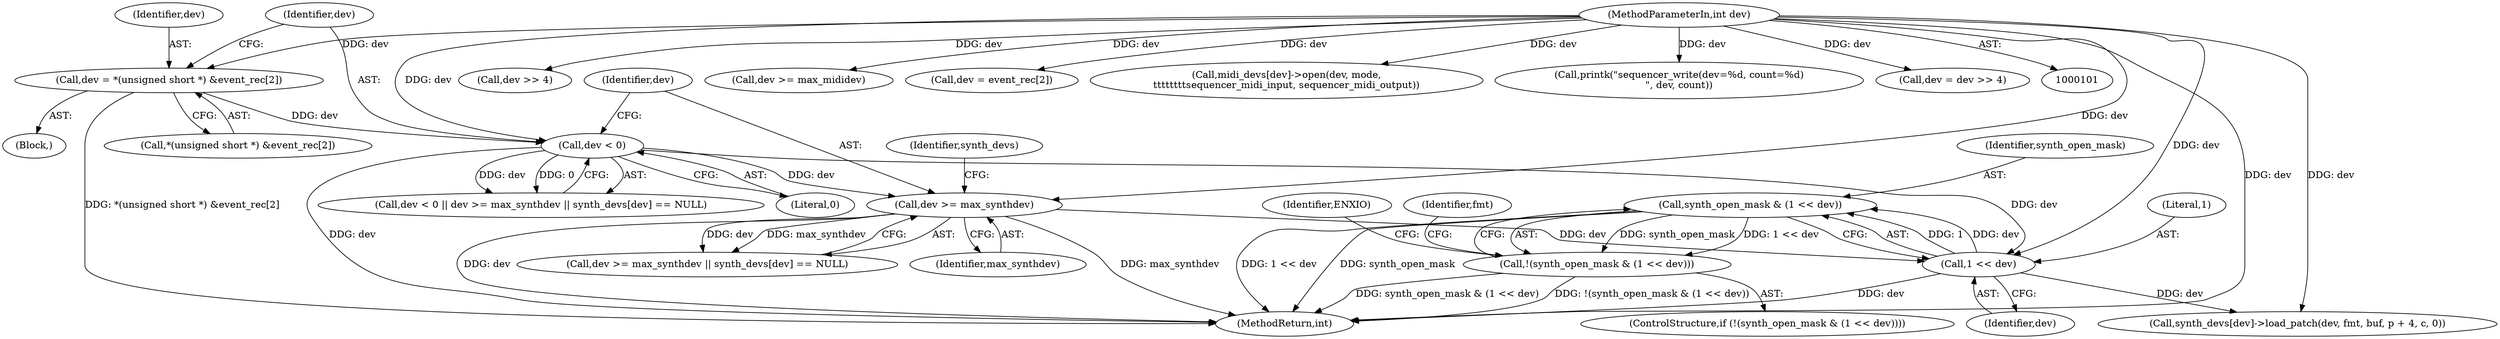 digraph "0_linux_b769f49463711205d57286e64cf535ed4daf59e9_1@API" {
"1000196" [label="(Call,synth_open_mask & (1 << dev))"];
"1000198" [label="(Call,1 << dev)"];
"1000183" [label="(Call,dev >= max_synthdev)"];
"1000179" [label="(Call,dev < 0)"];
"1000168" [label="(Call,dev = *(unsigned short *) &event_rec[2])"];
"1000102" [label="(MethodParameterIn,int dev)"];
"1000195" [label="(Call,!(synth_open_mask & (1 << dev)))"];
"1000185" [label="(Identifier,max_synthdev)"];
"1000217" [label="(Call,synth_devs[dev]->load_patch(dev, fmt, buf, p + 4, c, 0))"];
"1000198" [label="(Call,1 << dev)"];
"1000197" [label="(Identifier,synth_open_mask)"];
"1000122" [label="(Call,dev >> 4)"];
"1000194" [label="(ControlStructure,if (!(synth_open_mask & (1 << dev))))"];
"1000199" [label="(Literal,1)"];
"1000416" [label="(MethodReturn,int)"];
"1000169" [label="(Identifier,dev)"];
"1000179" [label="(Call,dev < 0)"];
"1000203" [label="(Identifier,ENXIO)"];
"1000170" [label="(Call,*(unsigned short *) &event_rec[2])"];
"1000165" [label="(Block,)"];
"1000168" [label="(Call,dev = *(unsigned short *) &event_rec[2])"];
"1000188" [label="(Identifier,synth_devs)"];
"1000181" [label="(Literal,0)"];
"1000200" [label="(Identifier,dev)"];
"1000330" [label="(Call,dev >= max_mididev)"];
"1000205" [label="(Identifier,fmt)"];
"1000196" [label="(Call,synth_open_mask & (1 << dev))"];
"1000323" [label="(Call,dev = event_rec[2])"];
"1000102" [label="(MethodParameterIn,int dev)"];
"1000350" [label="(Call,midi_devs[dev]->open(dev, mode,\n\t\t\t\t\t\t\t\tsequencer_midi_input, sequencer_midi_output))"];
"1000184" [label="(Identifier,dev)"];
"1000178" [label="(Call,dev < 0 || dev >= max_synthdev || synth_devs[dev] == NULL)"];
"1000195" [label="(Call,!(synth_open_mask & (1 << dev)))"];
"1000182" [label="(Call,dev >= max_synthdev || synth_devs[dev] == NULL)"];
"1000126" [label="(Call,printk(\"sequencer_write(dev=%d, count=%d)\n\", dev, count))"];
"1000180" [label="(Identifier,dev)"];
"1000183" [label="(Call,dev >= max_synthdev)"];
"1000120" [label="(Call,dev = dev >> 4)"];
"1000196" -> "1000195"  [label="AST: "];
"1000196" -> "1000198"  [label="CFG: "];
"1000197" -> "1000196"  [label="AST: "];
"1000198" -> "1000196"  [label="AST: "];
"1000195" -> "1000196"  [label="CFG: "];
"1000196" -> "1000416"  [label="DDG: synth_open_mask"];
"1000196" -> "1000416"  [label="DDG: 1 << dev"];
"1000196" -> "1000195"  [label="DDG: synth_open_mask"];
"1000196" -> "1000195"  [label="DDG: 1 << dev"];
"1000198" -> "1000196"  [label="DDG: 1"];
"1000198" -> "1000196"  [label="DDG: dev"];
"1000198" -> "1000200"  [label="CFG: "];
"1000199" -> "1000198"  [label="AST: "];
"1000200" -> "1000198"  [label="AST: "];
"1000198" -> "1000416"  [label="DDG: dev"];
"1000183" -> "1000198"  [label="DDG: dev"];
"1000179" -> "1000198"  [label="DDG: dev"];
"1000102" -> "1000198"  [label="DDG: dev"];
"1000198" -> "1000217"  [label="DDG: dev"];
"1000183" -> "1000182"  [label="AST: "];
"1000183" -> "1000185"  [label="CFG: "];
"1000184" -> "1000183"  [label="AST: "];
"1000185" -> "1000183"  [label="AST: "];
"1000188" -> "1000183"  [label="CFG: "];
"1000182" -> "1000183"  [label="CFG: "];
"1000183" -> "1000416"  [label="DDG: max_synthdev"];
"1000183" -> "1000416"  [label="DDG: dev"];
"1000183" -> "1000182"  [label="DDG: dev"];
"1000183" -> "1000182"  [label="DDG: max_synthdev"];
"1000179" -> "1000183"  [label="DDG: dev"];
"1000102" -> "1000183"  [label="DDG: dev"];
"1000179" -> "1000178"  [label="AST: "];
"1000179" -> "1000181"  [label="CFG: "];
"1000180" -> "1000179"  [label="AST: "];
"1000181" -> "1000179"  [label="AST: "];
"1000184" -> "1000179"  [label="CFG: "];
"1000178" -> "1000179"  [label="CFG: "];
"1000179" -> "1000416"  [label="DDG: dev"];
"1000179" -> "1000178"  [label="DDG: dev"];
"1000179" -> "1000178"  [label="DDG: 0"];
"1000168" -> "1000179"  [label="DDG: dev"];
"1000102" -> "1000179"  [label="DDG: dev"];
"1000168" -> "1000165"  [label="AST: "];
"1000168" -> "1000170"  [label="CFG: "];
"1000169" -> "1000168"  [label="AST: "];
"1000170" -> "1000168"  [label="AST: "];
"1000180" -> "1000168"  [label="CFG: "];
"1000168" -> "1000416"  [label="DDG: *(unsigned short *) &event_rec[2]"];
"1000102" -> "1000168"  [label="DDG: dev"];
"1000102" -> "1000101"  [label="AST: "];
"1000102" -> "1000416"  [label="DDG: dev"];
"1000102" -> "1000120"  [label="DDG: dev"];
"1000102" -> "1000122"  [label="DDG: dev"];
"1000102" -> "1000126"  [label="DDG: dev"];
"1000102" -> "1000217"  [label="DDG: dev"];
"1000102" -> "1000323"  [label="DDG: dev"];
"1000102" -> "1000330"  [label="DDG: dev"];
"1000102" -> "1000350"  [label="DDG: dev"];
"1000195" -> "1000194"  [label="AST: "];
"1000203" -> "1000195"  [label="CFG: "];
"1000205" -> "1000195"  [label="CFG: "];
"1000195" -> "1000416"  [label="DDG: !(synth_open_mask & (1 << dev))"];
"1000195" -> "1000416"  [label="DDG: synth_open_mask & (1 << dev)"];
}

